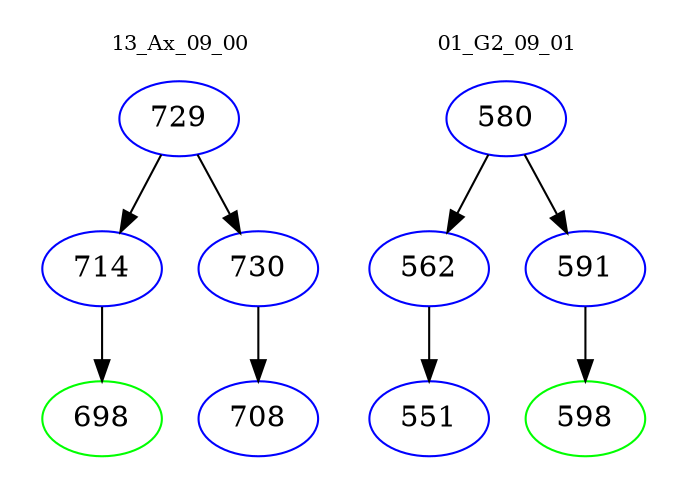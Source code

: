 digraph{
subgraph cluster_0 {
color = white
label = "13_Ax_09_00";
fontsize=10;
T0_729 [label="729", color="blue"]
T0_729 -> T0_714 [color="black"]
T0_714 [label="714", color="blue"]
T0_714 -> T0_698 [color="black"]
T0_698 [label="698", color="green"]
T0_729 -> T0_730 [color="black"]
T0_730 [label="730", color="blue"]
T0_730 -> T0_708 [color="black"]
T0_708 [label="708", color="blue"]
}
subgraph cluster_1 {
color = white
label = "01_G2_09_01";
fontsize=10;
T1_580 [label="580", color="blue"]
T1_580 -> T1_562 [color="black"]
T1_562 [label="562", color="blue"]
T1_562 -> T1_551 [color="black"]
T1_551 [label="551", color="blue"]
T1_580 -> T1_591 [color="black"]
T1_591 [label="591", color="blue"]
T1_591 -> T1_598 [color="black"]
T1_598 [label="598", color="green"]
}
}

